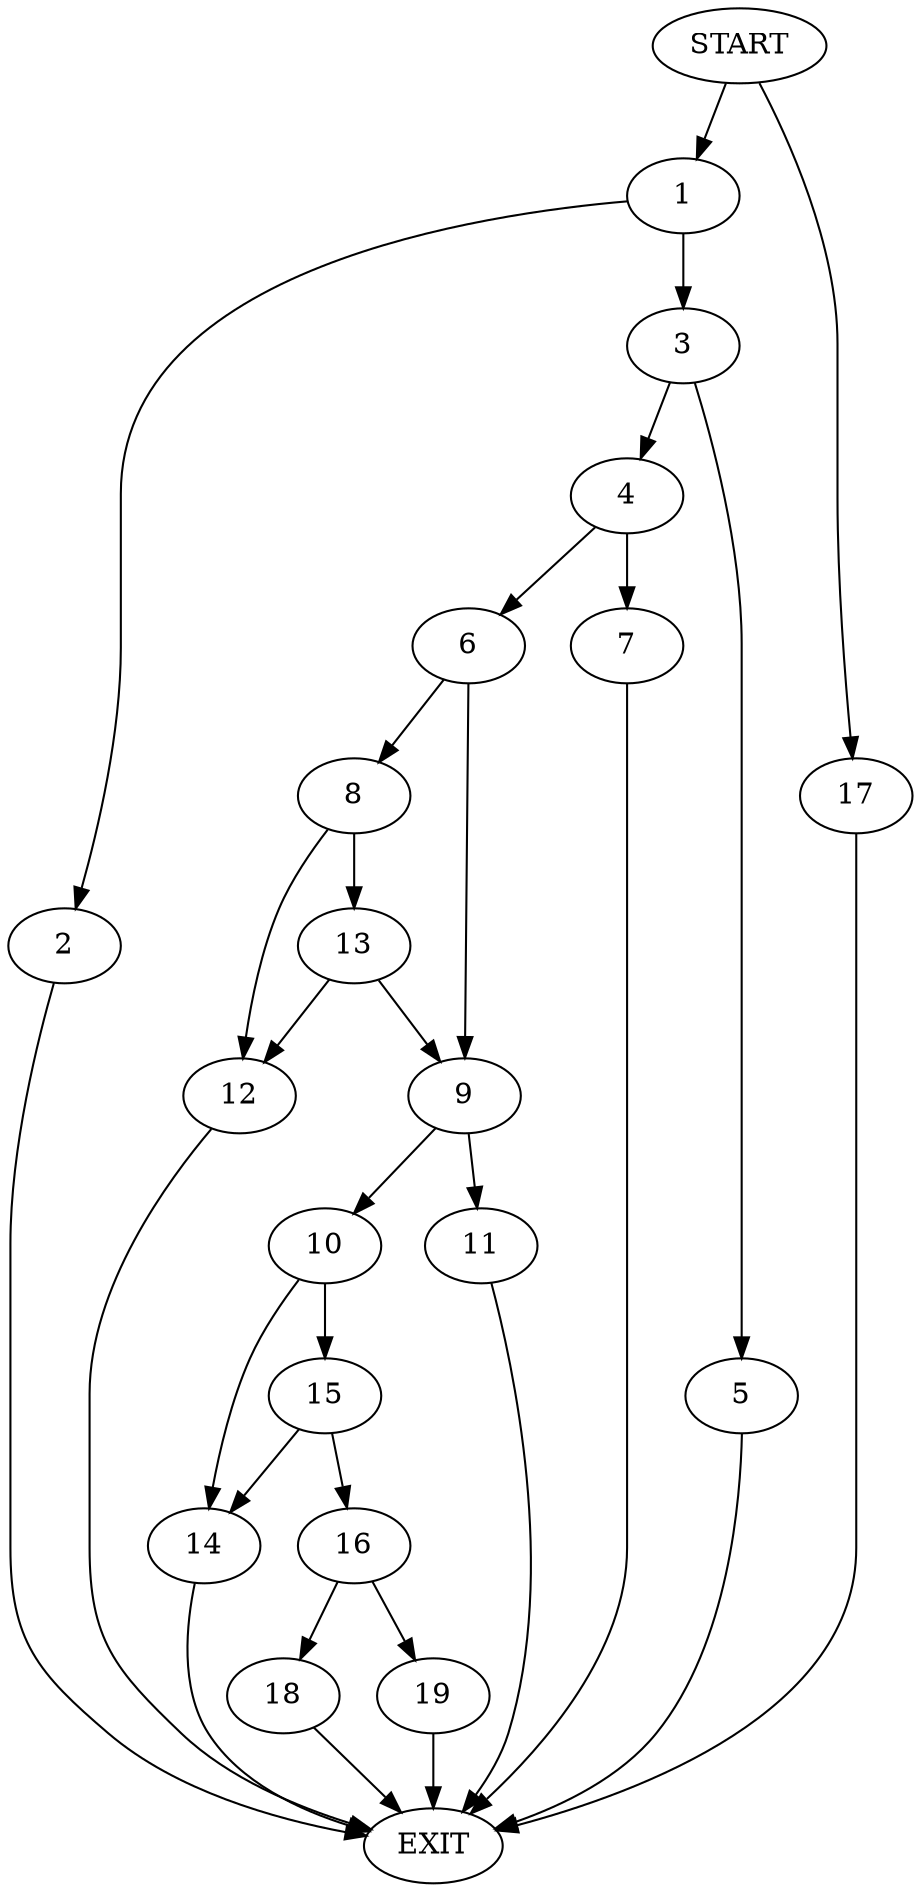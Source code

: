 digraph {
0 [label="START"]
20 [label="EXIT"]
0 -> 1
1 -> 2
1 -> 3
2 -> 20
3 -> 4
3 -> 5
5 -> 20
4 -> 6
4 -> 7
6 -> 8
6 -> 9
7 -> 20
9 -> 10
9 -> 11
8 -> 12
8 -> 13
13 -> 12
13 -> 9
12 -> 20
11 -> 20
10 -> 14
10 -> 15
15 -> 14
15 -> 16
14 -> 20
0 -> 17
17 -> 20
16 -> 18
16 -> 19
18 -> 20
19 -> 20
}
